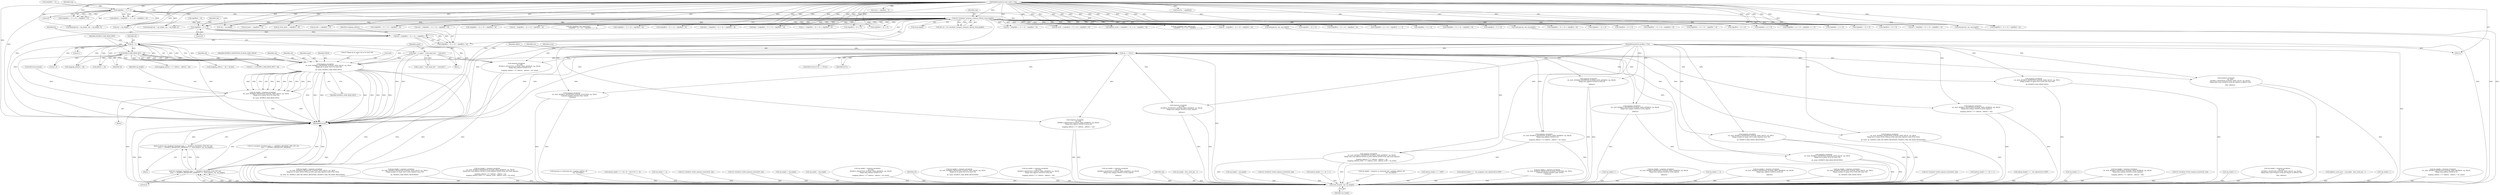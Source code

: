 digraph "0_libmodbus_5ccdf5ef79d742640355d1132fa9e2abc7fbaefc@pointer" {
"1000277" [label="(Call,response_exception(\n                ctx, &sft, MODBUS_EXCEPTION_ILLEGAL_DATA_VALUE, rsp, TRUE,\n                \"Illegal nb of values %d in %s (max %d)\n\",\n                nb, name, MODBUS_MAX_READ_BITS))"];
"1000131" [label="(Call,ctx == NULL)"];
"1000115" [label="(MethodParameterIn,modbus_t *ctx)"];
"1000268" [label="(Call,nb < 1)"];
"1000245" [label="(Call,nb = (req[offset + 3] << 8) + req[offset + 4])"];
"1000248" [label="(Call,req[offset + 3] << 8)"];
"1000189" [label="(Call,ctx->backend->prepare_response_tid(req, &req_length))"];
"1000163" [label="(Call,req[offset + 1] << 8)"];
"1000116" [label="(MethodParameterIn,const uint8_t *req)"];
"1000271" [label="(Call,MODBUS_MAX_READ_BITS < nb)"];
"1000238" [label="(Call,name = is_input ? \"read_input_bits\" : \"read_bits\")"];
"1000275" [label="(Call,rsp_length = response_exception(\n                ctx, &sft, MODBUS_EXCEPTION_ILLEGAL_DATA_VALUE, rsp, TRUE,\n                \"Illegal nb of values %d in %s (max %d)\n\",\n                nb, name, MODBUS_MAX_READ_BITS))"];
"1001406" [label="(Call,send_msg(ctx, rsp, rsp_length))"];
"1001393" [label="(Call,(ctx->backend->backend_type == _MODBUS_BACKEND_TYPE_RTU &&\n            slave == MODBUS_BROADCAST_ADDRESS) ? 0 : send_msg(ctx, rsp, rsp_length))"];
"1001392" [label="(Return,return (ctx->backend->backend_type == _MODBUS_BACKEND_TYPE_RTU &&\n            slave == MODBUS_BROADCAST_ADDRESS) ? 0 : send_msg(ctx, rsp, rsp_length);)"];
"1000824" [label="(Call,nb_bytes = req[offset + 5])"];
"1000274" [label="(Block,)"];
"1000249" [label="(Call,req[offset + 3])"];
"1000272" [label="(Identifier,MODBUS_MAX_READ_BITS)"];
"1000245" [label="(Call,nb = (req[offset + 3] << 8) + req[offset + 4])"];
"1000116" [label="(MethodParameterIn,const uint8_t *req)"];
"1000191" [label="(Call,&req_length)"];
"1000163" [label="(Call,req[offset + 1] << 8)"];
"1001112" [label="(Call,memcpy(rsp, req, req_length))"];
"1000604" [label="(Call,response_exception(\n                    ctx, &sft,\n                    MODBUS_EXCEPTION_ILLEGAL_DATA_VALUE, rsp, FALSE,\n                    \"Illegal data value 0x%0X in write_bit request at address %0X\n\",\n                    data, address))"];
"1000686" [label="(Call,req[offset + 3] << 8)"];
"1001083" [label="(Call,(req[offset + 5] << 8) + req[offset + 6])"];
"1001126" [label="(Call,req[offset + 3] << 8)"];
"1001217" [label="(Call,rsp_length = response_exception(\n                ctx, &sft, MODBUS_EXCEPTION_ILLEGAL_DATA_VALUE, rsp, TRUE,\n                \"Illegal nb of values (W%d, R%d) in write_and_read_registers (max W%d, R%d)\n\",\n                nb_write, nb, MODBUS_MAX_WR_WRITE_REGISTERS, MODBUS_MAX_WR_READ_REGISTERS))"];
"1000275" [label="(Call,rsp_length = response_exception(\n                ctx, &sft, MODBUS_EXCEPTION_ILLEGAL_DATA_VALUE, rsp, TRUE,\n                \"Illegal nb of values %d in %s (max %d)\n\",\n                nb, name, MODBUS_MAX_READ_BITS))"];
"1000281" [label="(Identifier,MODBUS_EXCEPTION_ILLEGAL_DATA_VALUE)"];
"1000254" [label="(Literal,8)"];
"1000854" [label="(Call,rsp_length = response_exception(\n                 ctx, &sft, MODBUS_EXCEPTION_ILLEGAL_DATA_VALUE, rsp, TRUE,\n                 \"Illegal number of values %d in write_registers (max %d)\n\",\n                nb, MODBUS_MAX_WRITE_REGISTERS))"];
"1001171" [label="(Call,nb_write_bytes = req[offset + 9])"];
"1000699" [label="(Call,nb_bits = req[offset + 5])"];
"1000282" [label="(Identifier,rsp)"];
"1000239" [label="(Identifier,name)"];
"1001257" [label="(Call,rsp_length = response_exception(\n                ctx, &sft, MODBUS_EXCEPTION_ILLEGAL_DATA_ADDRESS, rsp, FALSE,\n                \"Illegal data read address 0x%0X or write address 0x%0X write_and_read_registers\n\",\n                mapping_address < 0 ? address : address + nb,\n                mapping_address_write < 0 ? address_write : address_write + nb_write))"];
"1001410" [label="(MethodReturn,int)"];
"1000882" [label="(Call,response_exception(\n                ctx, &sft, MODBUS_EXCEPTION_ILLEGAL_DATA_ADDRESS, rsp, FALSE,\n                \"Illegal data address 0x%0X in write_registers\n\",\n                mapping_address < 0 ? address : address + nb))"];
"1000270" [label="(Literal,1)"];
"1000278" [label="(Identifier,ctx)"];
"1000810" [label="(Call,(req[offset + 3] << 8) + req[offset + 4])"];
"1000344" [label="(Call,response_io_status(tab_bits, mapping_address, nb,\n                                            rsp, rsp_length))"];
"1000652" [label="(Call,(req[offset + 3] << 8) + req[offset + 4])"];
"1000327" [label="(Call,rsp[rsp_length++] = (nb / 8) + ((nb % 8) ? 1 : 0))"];
"1000801" [label="(Call,rsp_length += 4)"];
"1000789" [label="(Call,ctx->backend->build_response_basis(&sft, rsp))"];
"1000479" [label="(Call,ctx->backend->build_response_basis(&sft, rsp))"];
"1001405" [label="(Literal,0)"];
"1001116" [label="(Call,rsp_length = req_length)"];
"1000676" [label="(Call,rsp_length = req_length)"];
"1001157" [label="(Call,(req[offset + 7] << 8) + req[offset + 8])"];
"1000185" [label="(Call,sft.t_id = ctx->backend->prepare_response_tid(req, &req_length))"];
"1000300" [label="(Call,rsp_length = response_exception(\n                ctx, &sft,\n                MODBUS_EXCEPTION_ILLEGAL_DATA_ADDRESS, rsp, FALSE,\n                \"Illegal data address 0x%0X in %s\n\",\n                mapping_address < 0 ? address : address + nb, name))"];
"1001409" [label="(Identifier,rsp_length)"];
"1001407" [label="(Identifier,ctx)"];
"1000430" [label="(Call,rsp_length = response_exception(\n                ctx, &sft, MODBUS_EXCEPTION_ILLEGAL_DATA_VALUE, rsp, TRUE,\n                \"Illegal nb of values %d in %s (max %d)\n\",\n                nb, name, MODBUS_MAX_READ_REGISTERS))"];
"1000755" [label="(Call,rsp_length = response_exception(\n                ctx, &sft,\n                MODBUS_EXCEPTION_ILLEGAL_DATA_ADDRESS, rsp, FALSE,\n                \"Illegal data address 0x%0X in write_bits\n\",\n                mapping_address < 0 ? address : address + nb))"];
"1000559" [label="(Call,data = (req[offset + 3] << 8) + req[offset + 4])"];
"1001219" [label="(Call,response_exception(\n                ctx, &sft, MODBUS_EXCEPTION_ILLEGAL_DATA_VALUE, rsp, TRUE,\n                \"Illegal nb of values (W%d, R%d) in write_and_read_registers (max W%d, R%d)\n\",\n                nb_write, nb, MODBUS_MAX_WR_WRITE_REGISTERS, MODBUS_MAX_WR_READ_REGISTERS))"];
"1000142" [label="(Identifier,offset)"];
"1000294" [label="(Call,(mapping_address + nb) > nb_bits)"];
"1000132" [label="(Identifier,ctx)"];
"1000636" [label="(Call,rsp_length = response_exception(\n                ctx, &sft,\n                MODBUS_EXCEPTION_ILLEGAL_DATA_ADDRESS, rsp, FALSE,\n                \"Illegal data address 0x%0X in write_register\n\",\n                address))"];
"1000793" [label="(Call,memcpy(rsp + rsp_length, req + rsp_length, 4))"];
"1000277" [label="(Call,response_exception(\n                ctx, &sft, MODBUS_EXCEPTION_ILLEGAL_DATA_VALUE, rsp, TRUE,\n                \"Illegal nb of values %d in %s (max %d)\n\",\n                nb, name, MODBUS_MAX_READ_BITS))"];
"1000811" [label="(Call,req[offset + 3] << 8)"];
"1000286" [label="(Identifier,name)"];
"1000148" [label="(Call,slave = req[offset - 1])"];
"1001155" [label="(Call,nb_write = (req[offset + 7] << 8) + req[offset + 8])"];
"1000283" [label="(Identifier,TRUE)"];
"1001123" [label="(Call,nb = (req[offset + 3] << 8) + req[offset + 4])"];
"1001327" [label="(Call,(req[offset + j] << 8) + req[offset + j + 1])"];
"1001408" [label="(Identifier,rsp)"];
"1001000" [label="(Call,rsp_length - byte_count_pos - 1)"];
"1000131" [label="(Call,ctx == NULL)"];
"1000350" [label="(ControlStructure,break;)"];
"1000432" [label="(Call,response_exception(\n                ctx, &sft, MODBUS_EXCEPTION_ILLEGAL_DATA_VALUE, rsp, TRUE,\n                \"Illegal nb of values %d in %s (max %d)\n\",\n                nb, name, MODBUS_MAX_READ_REGISTERS))"];
"1001084" [label="(Call,req[offset + 5] << 8)"];
"1000164" [label="(Call,req[offset + 1])"];
"1000190" [label="(Identifier,req)"];
"1000731" [label="(Call,response_exception(\n                ctx, &sft, MODBUS_EXCEPTION_ILLEGAL_DATA_VALUE, rsp, TRUE,\n                \"Illegal number of values %d in write_bits (max %d)\n\",\n                nb, MODBUS_MAX_WRITE_BITS))"];
"1000284" [label="(Literal,\"Illegal nb of values %d in %s (max %d)\n\")"];
"1000597" [label="(Call,rsp_length = req_length)"];
"1001289" [label="(Call,ctx->backend->build_response_basis(&sft, rsp))"];
"1001068" [label="(Call,req[offset + 3] << 8)"];
"1000287" [label="(Identifier,MODBUS_MAX_READ_BITS)"];
"1000797" [label="(Call,req + rsp_length)"];
"1000267" [label="(Call,nb < 1 || MODBUS_MAX_READ_BITS < nb)"];
"1000483" [label="(Call,rsp[rsp_length++] = nb << 1)"];
"1000333" [label="(Call,nb / 8)"];
"1001045" [label="(Call,response_exception(\n                ctx, &sft, MODBUS_EXCEPTION_ILLEGAL_DATA_ADDRESS, rsp, FALSE,\n                \"Illegal data address 0x%0X in write_register\n\",\n                address))"];
"1000342" [label="(Call,rsp_length = response_io_status(tab_bits, mapping_address, nb,\n                                            rsp, rsp_length))"];
"1001328" [label="(Call,req[offset + j] << 8)"];
"1000949" [label="(Call,memcpy(rsp + rsp_length, req + rsp_length, 4))"];
"1000160" [label="(Call,address = (req[offset + 1] << 8) + req[offset + 2])"];
"1000268" [label="(Call,nb < 1)"];
"1000240" [label="(Call,is_input ? \"read_input_bits\" : \"read_bits\")"];
"1000119" [label="(Block,)"];
"1000403" [label="(Call,req[offset + 3] << 8)"];
"1000981" [label="(Call,rsp[rsp_length++] = 0xFF)"];
"1001366" [label="(Call,rsp[rsp_length++] = mb_mapping->tab_registers[i] & 0xFF)"];
"1001380" [label="(Call,rsp_length = response_exception(\n            ctx, &sft, MODBUS_EXCEPTION_ILLEGAL_FUNCTION, rsp, TRUE,\n            \"Unknown Modbus function code: 0x%0X\n\", function))"];
"1001142" [label="(Call,req[offset + 5] << 8)"];
"1000457" [label="(Call,response_exception(\n                ctx, &sft, MODBUS_EXCEPTION_ILLEGAL_DATA_ADDRESS, rsp, FALSE,\n                \"Illegal data address 0x%0X in %s\n\",\n                mapping_address < 0 ? address : address + nb, name))"];
"1000295" [label="(Call,mapping_address + nb)"];
"1000302" [label="(Call,response_exception(\n                ctx, &sft,\n                MODBUS_EXCEPTION_ILLEGAL_DATA_ADDRESS, rsp, FALSE,\n                \"Illegal data address 0x%0X in %s\n\",\n                mapping_address < 0 ? address : address + nb, name))"];
"1001065" [label="(Call,and = (req[offset + 3] << 8) + req[offset + 4])"];
"1000115" [label="(MethodParameterIn,modbus_t *ctx)"];
"1000315" [label="(Call,address + nb)"];
"1000279" [label="(Call,&sft)"];
"1001296" [label="(Call,rsp_length++)"];
"1001043" [label="(Call,rsp_length = response_exception(\n                ctx, &sft, MODBUS_EXCEPTION_ILLEGAL_DATA_ADDRESS, rsp, FALSE,\n                \"Illegal data address 0x%0X in write_register\n\",\n                address))"];
"1000130" [label="(ControlStructure,if (ctx == NULL))"];
"1000808" [label="(Call,nb = (req[offset + 3] << 8) + req[offset + 4])"];
"1000957" [label="(Call,rsp_length += 4)"];
"1000169" [label="(Literal,8)"];
"1000189" [label="(Call,ctx->backend->prepare_response_tid(req, &req_length))"];
"1000247" [label="(Call,(req[offset + 3] << 8) + req[offset + 4])"];
"1000136" [label="(Identifier,errno)"];
"1000256" [label="(Identifier,req)"];
"1000545" [label="(Call,rsp_length = response_exception(\n                ctx, &sft, MODBUS_EXCEPTION_ILLEGAL_DATA_ADDRESS, rsp, FALSE,\n                \"Illegal data address 0x%0X in write_bit\n\",\n                address))"];
"1000922" [label="(Call,mb_mapping->tab_registers[i] =\n                    (req[offset + j] << 8) + req[offset + j + 1])"];
"1000729" [label="(Call,rsp_length = response_exception(\n                ctx, &sft, MODBUS_EXCEPTION_ILLEGAL_DATA_VALUE, rsp, TRUE,\n                \"Illegal number of values %d in write_bits (max %d)\n\",\n                nb, MODBUS_MAX_WRITE_BITS))"];
"1001141" [label="(Call,(req[offset + 5] << 8) + req[offset + 6])"];
"1001259" [label="(Call,response_exception(\n                ctx, &sft, MODBUS_EXCEPTION_ILLEGAL_DATA_ADDRESS, rsp, FALSE,\n                \"Illegal data read address 0x%0X or write address 0x%0X write_and_read_registers\n\",\n                mapping_address < 0 ? address : address + nb,\n                mapping_address_write < 0 ? address_write : address_write + nb_write))"];
"1000547" [label="(Call,response_exception(\n                ctx, &sft, MODBUS_EXCEPTION_ILLEGAL_DATA_ADDRESS, rsp, FALSE,\n                \"Illegal data address 0x%0X in write_bit\n\",\n                address))"];
"1001382" [label="(Call,response_exception(\n            ctx, &sft, MODBUS_EXCEPTION_ILLEGAL_FUNCTION, rsp, TRUE,\n            \"Unknown Modbus function code: 0x%0X\n\", function))"];
"1000310" [label="(Call,mapping_address < 0 ? address : address + nb)"];
"1000945" [label="(Call,ctx->backend->build_response_basis(&sft, rsp))"];
"1000650" [label="(Call,data = (req[offset + 3] << 8) + req[offset + 4])"];
"1001081" [label="(Call,or = (req[offset + 5] << 8) + req[offset + 6])"];
"1001293" [label="(Call,rsp[rsp_length++] = nb << 1)"];
"1001393" [label="(Call,(ctx->backend->backend_type == _MODBUS_BACKEND_TYPE_RTU &&\n            slave == MODBUS_BROADCAST_ADDRESS) ? 0 : send_msg(ctx, rsp, rsp_length))"];
"1000638" [label="(Call,response_exception(\n                ctx, &sft,\n                MODBUS_EXCEPTION_ILLEGAL_DATA_ADDRESS, rsp, FALSE,\n                \"Illegal data address 0x%0X in write_register\n\",\n                address))"];
"1000513" [label="(Call,rsp[rsp_length++] = tab_registers[i] & 0xFF)"];
"1001392" [label="(Return,return (ctx->backend->backend_type == _MODBUS_BACKEND_TYPE_RTU &&\n            slave == MODBUS_BROADCAST_ADDRESS) ? 0 : send_msg(ctx, rsp, rsp_length);)"];
"1000757" [label="(Call,response_exception(\n                ctx, &sft,\n                MODBUS_EXCEPTION_ILLEGAL_DATA_ADDRESS, rsp, FALSE,\n                \"Illegal data address 0x%0X in write_bits\n\",\n                mapping_address < 0 ? address : address + nb))"];
"1000248" [label="(Call,req[offset + 3] << 8)"];
"1000653" [label="(Call,req[offset + 3] << 8)"];
"1000246" [label="(Identifier,nb)"];
"1000486" [label="(Call,rsp_length++)"];
"1000683" [label="(Call,nb = (req[offset + 3] << 8) + req[offset + 4])"];
"1000198" [label="(Block,)"];
"1000953" [label="(Call,req + rsp_length)"];
"1001139" [label="(Call,address_write = (req[offset + 5] << 8) + req[offset + 6])"];
"1000269" [label="(Identifier,nb)"];
"1001321" [label="(Call,mb_mapping->tab_registers[i] =\n                    (req[offset + j] << 8) + req[offset + j + 1])"];
"1000273" [label="(Identifier,nb)"];
"1001125" [label="(Call,(req[offset + 3] << 8) + req[offset + 4])"];
"1001394" [label="(Call,ctx->backend->backend_type == _MODBUS_BACKEND_TYPE_RTU &&\n            slave == MODBUS_BROADCAST_ADDRESS)"];
"1000162" [label="(Call,(req[offset + 1] << 8) + req[offset + 2])"];
"1000155" [label="(Call,function = req[offset])"];
"1000562" [label="(Call,req[offset + 3] << 8)"];
"1001158" [label="(Call,req[offset + 7] << 8)"];
"1000271" [label="(Call,MODBUS_MAX_READ_BITS < nb)"];
"1000880" [label="(Call,rsp_length = response_exception(\n                ctx, &sft, MODBUS_EXCEPTION_ILLEGAL_DATA_ADDRESS, rsp, FALSE,\n                \"Illegal data address 0x%0X in write_registers\n\",\n                mapping_address < 0 ? address : address + nb))"];
"1000967" [label="(Call,ctx->backend->build_response_basis(&sft, rsp))"];
"1000672" [label="(Call,memcpy(rsp, req, req_length))"];
"1000402" [label="(Call,(req[offset + 3] << 8) + req[offset + 4])"];
"1001406" [label="(Call,send_msg(ctx, rsp, rsp_length))"];
"1001067" [label="(Call,(req[offset + 3] << 8) + req[offset + 4])"];
"1000516" [label="(Call,rsp_length++)"];
"1000602" [label="(Call,rsp_length = response_exception(\n                    ctx, &sft,\n                    MODBUS_EXCEPTION_ILLEGAL_DATA_VALUE, rsp, FALSE,\n                    \"Illegal data value 0x%0X in write_bit request at address %0X\n\",\n                    data, address))"];
"1000685" [label="(Call,(req[offset + 3] << 8) + req[offset + 4])"];
"1000262" [label="(Identifier,mapping_address)"];
"1000133" [label="(Identifier,NULL)"];
"1000593" [label="(Call,memcpy(rsp, req, req_length))"];
"1000928" [label="(Call,(req[offset + j] << 8) + req[offset + j + 1])"];
"1000929" [label="(Call,req[offset + j] << 8)"];
"1000238" [label="(Call,name = is_input ? \"read_input_bits\" : \"read_bits\")"];
"1000400" [label="(Call,nb = (req[offset + 3] << 8) + req[offset + 4])"];
"1000285" [label="(Identifier,nb)"];
"1000561" [label="(Call,(req[offset + 3] << 8) + req[offset + 4])"];
"1000276" [label="(Identifier,rsp_length)"];
"1000996" [label="(Call,rsp[byte_count_pos] = rsp_length - byte_count_pos - 1)"];
"1000171" [label="(Identifier,req)"];
"1001369" [label="(Call,rsp_length++)"];
"1000856" [label="(Call,response_exception(\n                 ctx, &sft, MODBUS_EXCEPTION_ILLEGAL_DATA_VALUE, rsp, TRUE,\n                 \"Illegal number of values %d in write_registers (max %d)\n\",\n                nb, MODBUS_MAX_WRITE_REGISTERS))"];
"1000455" [label="(Call,rsp_length = response_exception(\n                ctx, &sft, MODBUS_EXCEPTION_ILLEGAL_DATA_ADDRESS, rsp, FALSE,\n                \"Illegal data address 0x%0X in %s\n\",\n                mapping_address < 0 ? address : address + nb, name))"];
"1000277" -> "1000275"  [label="AST: "];
"1000277" -> "1000287"  [label="CFG: "];
"1000278" -> "1000277"  [label="AST: "];
"1000279" -> "1000277"  [label="AST: "];
"1000281" -> "1000277"  [label="AST: "];
"1000282" -> "1000277"  [label="AST: "];
"1000283" -> "1000277"  [label="AST: "];
"1000284" -> "1000277"  [label="AST: "];
"1000285" -> "1000277"  [label="AST: "];
"1000286" -> "1000277"  [label="AST: "];
"1000287" -> "1000277"  [label="AST: "];
"1000275" -> "1000277"  [label="CFG: "];
"1000277" -> "1001410"  [label="DDG: "];
"1000277" -> "1001410"  [label="DDG: "];
"1000277" -> "1001410"  [label="DDG: "];
"1000277" -> "1001410"  [label="DDG: "];
"1000277" -> "1001410"  [label="DDG: "];
"1000277" -> "1001410"  [label="DDG: "];
"1000277" -> "1001410"  [label="DDG: "];
"1000277" -> "1001410"  [label="DDG: "];
"1000277" -> "1000275"  [label="DDG: "];
"1000277" -> "1000275"  [label="DDG: "];
"1000277" -> "1000275"  [label="DDG: "];
"1000277" -> "1000275"  [label="DDG: "];
"1000277" -> "1000275"  [label="DDG: "];
"1000277" -> "1000275"  [label="DDG: "];
"1000277" -> "1000275"  [label="DDG: "];
"1000277" -> "1000275"  [label="DDG: "];
"1000277" -> "1000275"  [label="DDG: "];
"1000131" -> "1000277"  [label="DDG: "];
"1000115" -> "1000277"  [label="DDG: "];
"1000268" -> "1000277"  [label="DDG: "];
"1000271" -> "1000277"  [label="DDG: "];
"1000271" -> "1000277"  [label="DDG: "];
"1000238" -> "1000277"  [label="DDG: "];
"1000277" -> "1001406"  [label="DDG: "];
"1000277" -> "1001406"  [label="DDG: "];
"1000131" -> "1000130"  [label="AST: "];
"1000131" -> "1000133"  [label="CFG: "];
"1000132" -> "1000131"  [label="AST: "];
"1000133" -> "1000131"  [label="AST: "];
"1000136" -> "1000131"  [label="CFG: "];
"1000142" -> "1000131"  [label="CFG: "];
"1000131" -> "1001410"  [label="DDG: "];
"1000131" -> "1001410"  [label="DDG: "];
"1000131" -> "1001410"  [label="DDG: "];
"1000115" -> "1000131"  [label="DDG: "];
"1000131" -> "1000302"  [label="DDG: "];
"1000131" -> "1000432"  [label="DDG: "];
"1000131" -> "1000457"  [label="DDG: "];
"1000131" -> "1000547"  [label="DDG: "];
"1000131" -> "1000604"  [label="DDG: "];
"1000131" -> "1000638"  [label="DDG: "];
"1000131" -> "1000731"  [label="DDG: "];
"1000131" -> "1000757"  [label="DDG: "];
"1000131" -> "1000856"  [label="DDG: "];
"1000131" -> "1000882"  [label="DDG: "];
"1000131" -> "1001045"  [label="DDG: "];
"1000131" -> "1001219"  [label="DDG: "];
"1000131" -> "1001259"  [label="DDG: "];
"1000131" -> "1001382"  [label="DDG: "];
"1000131" -> "1001406"  [label="DDG: "];
"1000115" -> "1000114"  [label="AST: "];
"1000115" -> "1001410"  [label="DDG: "];
"1000115" -> "1000302"  [label="DDG: "];
"1000115" -> "1000432"  [label="DDG: "];
"1000115" -> "1000457"  [label="DDG: "];
"1000115" -> "1000547"  [label="DDG: "];
"1000115" -> "1000604"  [label="DDG: "];
"1000115" -> "1000638"  [label="DDG: "];
"1000115" -> "1000731"  [label="DDG: "];
"1000115" -> "1000757"  [label="DDG: "];
"1000115" -> "1000856"  [label="DDG: "];
"1000115" -> "1000882"  [label="DDG: "];
"1000115" -> "1001045"  [label="DDG: "];
"1000115" -> "1001219"  [label="DDG: "];
"1000115" -> "1001259"  [label="DDG: "];
"1000115" -> "1001382"  [label="DDG: "];
"1000115" -> "1001406"  [label="DDG: "];
"1000268" -> "1000267"  [label="AST: "];
"1000268" -> "1000270"  [label="CFG: "];
"1000269" -> "1000268"  [label="AST: "];
"1000270" -> "1000268"  [label="AST: "];
"1000272" -> "1000268"  [label="CFG: "];
"1000267" -> "1000268"  [label="CFG: "];
"1000268" -> "1001410"  [label="DDG: "];
"1000268" -> "1000267"  [label="DDG: "];
"1000268" -> "1000267"  [label="DDG: "];
"1000245" -> "1000268"  [label="DDG: "];
"1000268" -> "1000271"  [label="DDG: "];
"1000268" -> "1000294"  [label="DDG: "];
"1000268" -> "1000295"  [label="DDG: "];
"1000268" -> "1000302"  [label="DDG: "];
"1000268" -> "1000310"  [label="DDG: "];
"1000268" -> "1000315"  [label="DDG: "];
"1000268" -> "1000333"  [label="DDG: "];
"1000245" -> "1000198"  [label="AST: "];
"1000245" -> "1000247"  [label="CFG: "];
"1000246" -> "1000245"  [label="AST: "];
"1000247" -> "1000245"  [label="AST: "];
"1000262" -> "1000245"  [label="CFG: "];
"1000245" -> "1001410"  [label="DDG: "];
"1000248" -> "1000245"  [label="DDG: "];
"1000248" -> "1000245"  [label="DDG: "];
"1000189" -> "1000245"  [label="DDG: "];
"1000116" -> "1000245"  [label="DDG: "];
"1000248" -> "1000247"  [label="AST: "];
"1000248" -> "1000254"  [label="CFG: "];
"1000249" -> "1000248"  [label="AST: "];
"1000254" -> "1000248"  [label="AST: "];
"1000256" -> "1000248"  [label="CFG: "];
"1000248" -> "1001410"  [label="DDG: "];
"1000248" -> "1000247"  [label="DDG: "];
"1000248" -> "1000247"  [label="DDG: "];
"1000189" -> "1000248"  [label="DDG: "];
"1000116" -> "1000248"  [label="DDG: "];
"1000189" -> "1000185"  [label="AST: "];
"1000189" -> "1000191"  [label="CFG: "];
"1000190" -> "1000189"  [label="AST: "];
"1000191" -> "1000189"  [label="AST: "];
"1000185" -> "1000189"  [label="CFG: "];
"1000189" -> "1001410"  [label="DDG: "];
"1000189" -> "1001410"  [label="DDG: "];
"1000189" -> "1000185"  [label="DDG: "];
"1000189" -> "1000185"  [label="DDG: "];
"1000163" -> "1000189"  [label="DDG: "];
"1000116" -> "1000189"  [label="DDG: "];
"1000189" -> "1000247"  [label="DDG: "];
"1000189" -> "1000400"  [label="DDG: "];
"1000189" -> "1000403"  [label="DDG: "];
"1000189" -> "1000402"  [label="DDG: "];
"1000189" -> "1000559"  [label="DDG: "];
"1000189" -> "1000562"  [label="DDG: "];
"1000189" -> "1000561"  [label="DDG: "];
"1000189" -> "1000593"  [label="DDG: "];
"1000189" -> "1000650"  [label="DDG: "];
"1000189" -> "1000653"  [label="DDG: "];
"1000189" -> "1000652"  [label="DDG: "];
"1000189" -> "1000672"  [label="DDG: "];
"1000189" -> "1000683"  [label="DDG: "];
"1000189" -> "1000686"  [label="DDG: "];
"1000189" -> "1000685"  [label="DDG: "];
"1000189" -> "1000699"  [label="DDG: "];
"1000189" -> "1000793"  [label="DDG: "];
"1000189" -> "1000797"  [label="DDG: "];
"1000189" -> "1000808"  [label="DDG: "];
"1000189" -> "1000811"  [label="DDG: "];
"1000189" -> "1000810"  [label="DDG: "];
"1000189" -> "1000824"  [label="DDG: "];
"1000189" -> "1000922"  [label="DDG: "];
"1000189" -> "1000929"  [label="DDG: "];
"1000189" -> "1000928"  [label="DDG: "];
"1000189" -> "1000949"  [label="DDG: "];
"1000189" -> "1000953"  [label="DDG: "];
"1000189" -> "1001065"  [label="DDG: "];
"1000189" -> "1001068"  [label="DDG: "];
"1000189" -> "1001067"  [label="DDG: "];
"1000189" -> "1001081"  [label="DDG: "];
"1000189" -> "1001084"  [label="DDG: "];
"1000189" -> "1001083"  [label="DDG: "];
"1000189" -> "1001112"  [label="DDG: "];
"1000189" -> "1001123"  [label="DDG: "];
"1000189" -> "1001126"  [label="DDG: "];
"1000189" -> "1001125"  [label="DDG: "];
"1000189" -> "1001139"  [label="DDG: "];
"1000189" -> "1001142"  [label="DDG: "];
"1000189" -> "1001141"  [label="DDG: "];
"1000189" -> "1001155"  [label="DDG: "];
"1000189" -> "1001158"  [label="DDG: "];
"1000189" -> "1001157"  [label="DDG: "];
"1000189" -> "1001171"  [label="DDG: "];
"1000189" -> "1001321"  [label="DDG: "];
"1000189" -> "1001328"  [label="DDG: "];
"1000189" -> "1001327"  [label="DDG: "];
"1000163" -> "1000162"  [label="AST: "];
"1000163" -> "1000169"  [label="CFG: "];
"1000164" -> "1000163"  [label="AST: "];
"1000169" -> "1000163"  [label="AST: "];
"1000171" -> "1000163"  [label="CFG: "];
"1000163" -> "1001410"  [label="DDG: "];
"1000163" -> "1000160"  [label="DDG: "];
"1000163" -> "1000160"  [label="DDG: "];
"1000163" -> "1000162"  [label="DDG: "];
"1000163" -> "1000162"  [label="DDG: "];
"1000116" -> "1000163"  [label="DDG: "];
"1000163" -> "1000593"  [label="DDG: "];
"1000163" -> "1000672"  [label="DDG: "];
"1000163" -> "1000793"  [label="DDG: "];
"1000163" -> "1000797"  [label="DDG: "];
"1000163" -> "1000949"  [label="DDG: "];
"1000163" -> "1000953"  [label="DDG: "];
"1000163" -> "1001112"  [label="DDG: "];
"1000116" -> "1000114"  [label="AST: "];
"1000116" -> "1001410"  [label="DDG: "];
"1000116" -> "1000148"  [label="DDG: "];
"1000116" -> "1000155"  [label="DDG: "];
"1000116" -> "1000160"  [label="DDG: "];
"1000116" -> "1000162"  [label="DDG: "];
"1000116" -> "1000247"  [label="DDG: "];
"1000116" -> "1000400"  [label="DDG: "];
"1000116" -> "1000403"  [label="DDG: "];
"1000116" -> "1000402"  [label="DDG: "];
"1000116" -> "1000559"  [label="DDG: "];
"1000116" -> "1000562"  [label="DDG: "];
"1000116" -> "1000561"  [label="DDG: "];
"1000116" -> "1000593"  [label="DDG: "];
"1000116" -> "1000650"  [label="DDG: "];
"1000116" -> "1000653"  [label="DDG: "];
"1000116" -> "1000652"  [label="DDG: "];
"1000116" -> "1000672"  [label="DDG: "];
"1000116" -> "1000683"  [label="DDG: "];
"1000116" -> "1000686"  [label="DDG: "];
"1000116" -> "1000685"  [label="DDG: "];
"1000116" -> "1000699"  [label="DDG: "];
"1000116" -> "1000793"  [label="DDG: "];
"1000116" -> "1000797"  [label="DDG: "];
"1000116" -> "1000808"  [label="DDG: "];
"1000116" -> "1000811"  [label="DDG: "];
"1000116" -> "1000810"  [label="DDG: "];
"1000116" -> "1000824"  [label="DDG: "];
"1000116" -> "1000922"  [label="DDG: "];
"1000116" -> "1000929"  [label="DDG: "];
"1000116" -> "1000928"  [label="DDG: "];
"1000116" -> "1000949"  [label="DDG: "];
"1000116" -> "1000953"  [label="DDG: "];
"1000116" -> "1001065"  [label="DDG: "];
"1000116" -> "1001068"  [label="DDG: "];
"1000116" -> "1001067"  [label="DDG: "];
"1000116" -> "1001081"  [label="DDG: "];
"1000116" -> "1001084"  [label="DDG: "];
"1000116" -> "1001083"  [label="DDG: "];
"1000116" -> "1001112"  [label="DDG: "];
"1000116" -> "1001123"  [label="DDG: "];
"1000116" -> "1001126"  [label="DDG: "];
"1000116" -> "1001125"  [label="DDG: "];
"1000116" -> "1001139"  [label="DDG: "];
"1000116" -> "1001142"  [label="DDG: "];
"1000116" -> "1001141"  [label="DDG: "];
"1000116" -> "1001155"  [label="DDG: "];
"1000116" -> "1001158"  [label="DDG: "];
"1000116" -> "1001157"  [label="DDG: "];
"1000116" -> "1001171"  [label="DDG: "];
"1000116" -> "1001321"  [label="DDG: "];
"1000116" -> "1001328"  [label="DDG: "];
"1000116" -> "1001327"  [label="DDG: "];
"1000271" -> "1000267"  [label="AST: "];
"1000271" -> "1000273"  [label="CFG: "];
"1000272" -> "1000271"  [label="AST: "];
"1000273" -> "1000271"  [label="AST: "];
"1000267" -> "1000271"  [label="CFG: "];
"1000271" -> "1001410"  [label="DDG: "];
"1000271" -> "1001410"  [label="DDG: "];
"1000271" -> "1000267"  [label="DDG: "];
"1000271" -> "1000267"  [label="DDG: "];
"1000271" -> "1000294"  [label="DDG: "];
"1000271" -> "1000295"  [label="DDG: "];
"1000271" -> "1000302"  [label="DDG: "];
"1000271" -> "1000310"  [label="DDG: "];
"1000271" -> "1000315"  [label="DDG: "];
"1000271" -> "1000333"  [label="DDG: "];
"1000238" -> "1000198"  [label="AST: "];
"1000238" -> "1000240"  [label="CFG: "];
"1000239" -> "1000238"  [label="AST: "];
"1000240" -> "1000238"  [label="AST: "];
"1000246" -> "1000238"  [label="CFG: "];
"1000238" -> "1001410"  [label="DDG: "];
"1000238" -> "1001410"  [label="DDG: "];
"1000238" -> "1000302"  [label="DDG: "];
"1000275" -> "1000274"  [label="AST: "];
"1000276" -> "1000275"  [label="AST: "];
"1000350" -> "1000275"  [label="CFG: "];
"1000275" -> "1001410"  [label="DDG: "];
"1000275" -> "1001410"  [label="DDG: "];
"1000275" -> "1001406"  [label="DDG: "];
"1001406" -> "1001393"  [label="AST: "];
"1001406" -> "1001409"  [label="CFG: "];
"1001407" -> "1001406"  [label="AST: "];
"1001408" -> "1001406"  [label="AST: "];
"1001409" -> "1001406"  [label="AST: "];
"1001393" -> "1001406"  [label="CFG: "];
"1001406" -> "1001410"  [label="DDG: "];
"1001406" -> "1001410"  [label="DDG: "];
"1001406" -> "1001410"  [label="DDG: "];
"1001406" -> "1001393"  [label="DDG: "];
"1001406" -> "1001393"  [label="DDG: "];
"1001406" -> "1001393"  [label="DDG: "];
"1000547" -> "1001406"  [label="DDG: "];
"1000547" -> "1001406"  [label="DDG: "];
"1000856" -> "1001406"  [label="DDG: "];
"1000856" -> "1001406"  [label="DDG: "];
"1000638" -> "1001406"  [label="DDG: "];
"1000638" -> "1001406"  [label="DDG: "];
"1001219" -> "1001406"  [label="DDG: "];
"1001219" -> "1001406"  [label="DDG: "];
"1000457" -> "1001406"  [label="DDG: "];
"1000457" -> "1001406"  [label="DDG: "];
"1001259" -> "1001406"  [label="DDG: "];
"1001259" -> "1001406"  [label="DDG: "];
"1000757" -> "1001406"  [label="DDG: "];
"1000757" -> "1001406"  [label="DDG: "];
"1000882" -> "1001406"  [label="DDG: "];
"1000882" -> "1001406"  [label="DDG: "];
"1000302" -> "1001406"  [label="DDG: "];
"1000302" -> "1001406"  [label="DDG: "];
"1001382" -> "1001406"  [label="DDG: "];
"1001382" -> "1001406"  [label="DDG: "];
"1000432" -> "1001406"  [label="DDG: "];
"1000432" -> "1001406"  [label="DDG: "];
"1000604" -> "1001406"  [label="DDG: "];
"1000604" -> "1001406"  [label="DDG: "];
"1000731" -> "1001406"  [label="DDG: "];
"1000731" -> "1001406"  [label="DDG: "];
"1001045" -> "1001406"  [label="DDG: "];
"1001045" -> "1001406"  [label="DDG: "];
"1001112" -> "1001406"  [label="DDG: "];
"1000513" -> "1001406"  [label="DDG: "];
"1000981" -> "1001406"  [label="DDG: "];
"1000327" -> "1001406"  [label="DDG: "];
"1001366" -> "1001406"  [label="DDG: "];
"1000996" -> "1001406"  [label="DDG: "];
"1000344" -> "1001406"  [label="DDG: "];
"1000593" -> "1001406"  [label="DDG: "];
"1001293" -> "1001406"  [label="DDG: "];
"1001289" -> "1001406"  [label="DDG: "];
"1000967" -> "1001406"  [label="DDG: "];
"1000672" -> "1001406"  [label="DDG: "];
"1000483" -> "1001406"  [label="DDG: "];
"1000479" -> "1001406"  [label="DDG: "];
"1000789" -> "1001406"  [label="DDG: "];
"1000945" -> "1001406"  [label="DDG: "];
"1000801" -> "1001406"  [label="DDG: "];
"1000300" -> "1001406"  [label="DDG: "];
"1001369" -> "1001406"  [label="DDG: "];
"1000516" -> "1001406"  [label="DDG: "];
"1000486" -> "1001406"  [label="DDG: "];
"1000455" -> "1001406"  [label="DDG: "];
"1001116" -> "1001406"  [label="DDG: "];
"1000729" -> "1001406"  [label="DDG: "];
"1000880" -> "1001406"  [label="DDG: "];
"1001257" -> "1001406"  [label="DDG: "];
"1000676" -> "1001406"  [label="DDG: "];
"1000597" -> "1001406"  [label="DDG: "];
"1001043" -> "1001406"  [label="DDG: "];
"1000342" -> "1001406"  [label="DDG: "];
"1001217" -> "1001406"  [label="DDG: "];
"1000636" -> "1001406"  [label="DDG: "];
"1000545" -> "1001406"  [label="DDG: "];
"1000957" -> "1001406"  [label="DDG: "];
"1001000" -> "1001406"  [label="DDG: "];
"1000430" -> "1001406"  [label="DDG: "];
"1000854" -> "1001406"  [label="DDG: "];
"1000602" -> "1001406"  [label="DDG: "];
"1001380" -> "1001406"  [label="DDG: "];
"1001296" -> "1001406"  [label="DDG: "];
"1000755" -> "1001406"  [label="DDG: "];
"1001393" -> "1001392"  [label="AST: "];
"1001393" -> "1001405"  [label="CFG: "];
"1001394" -> "1001393"  [label="AST: "];
"1001405" -> "1001393"  [label="AST: "];
"1001392" -> "1001393"  [label="CFG: "];
"1001393" -> "1001410"  [label="DDG: "];
"1001393" -> "1001410"  [label="DDG: "];
"1001393" -> "1001410"  [label="DDG: "];
"1001393" -> "1001392"  [label="DDG: "];
"1001392" -> "1000119"  [label="AST: "];
"1001410" -> "1001392"  [label="CFG: "];
"1001392" -> "1001410"  [label="DDG: "];
}
